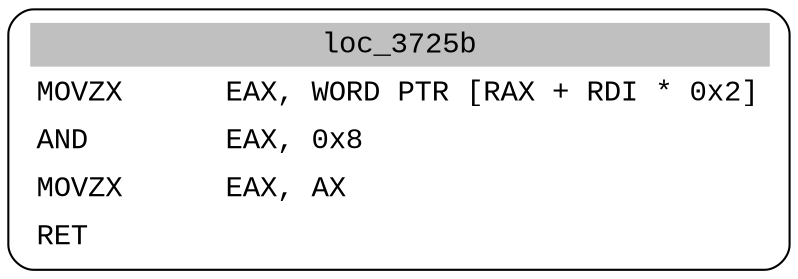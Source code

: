 digraph asm_graph {
1941 [
shape="Mrecord" fontname="Courier New"label =<<table border="0" cellborder="0" cellpadding="3"><tr><td align="center" colspan="2" bgcolor="grey">loc_3725b</td></tr><tr><td align="left">MOVZX      EAX, WORD PTR [RAX + RDI * 0x2]</td></tr><tr><td align="left">AND        EAX, 0x8</td></tr><tr><td align="left">MOVZX      EAX, AX</td></tr><tr><td align="left">RET        </td></tr></table>> ];
}